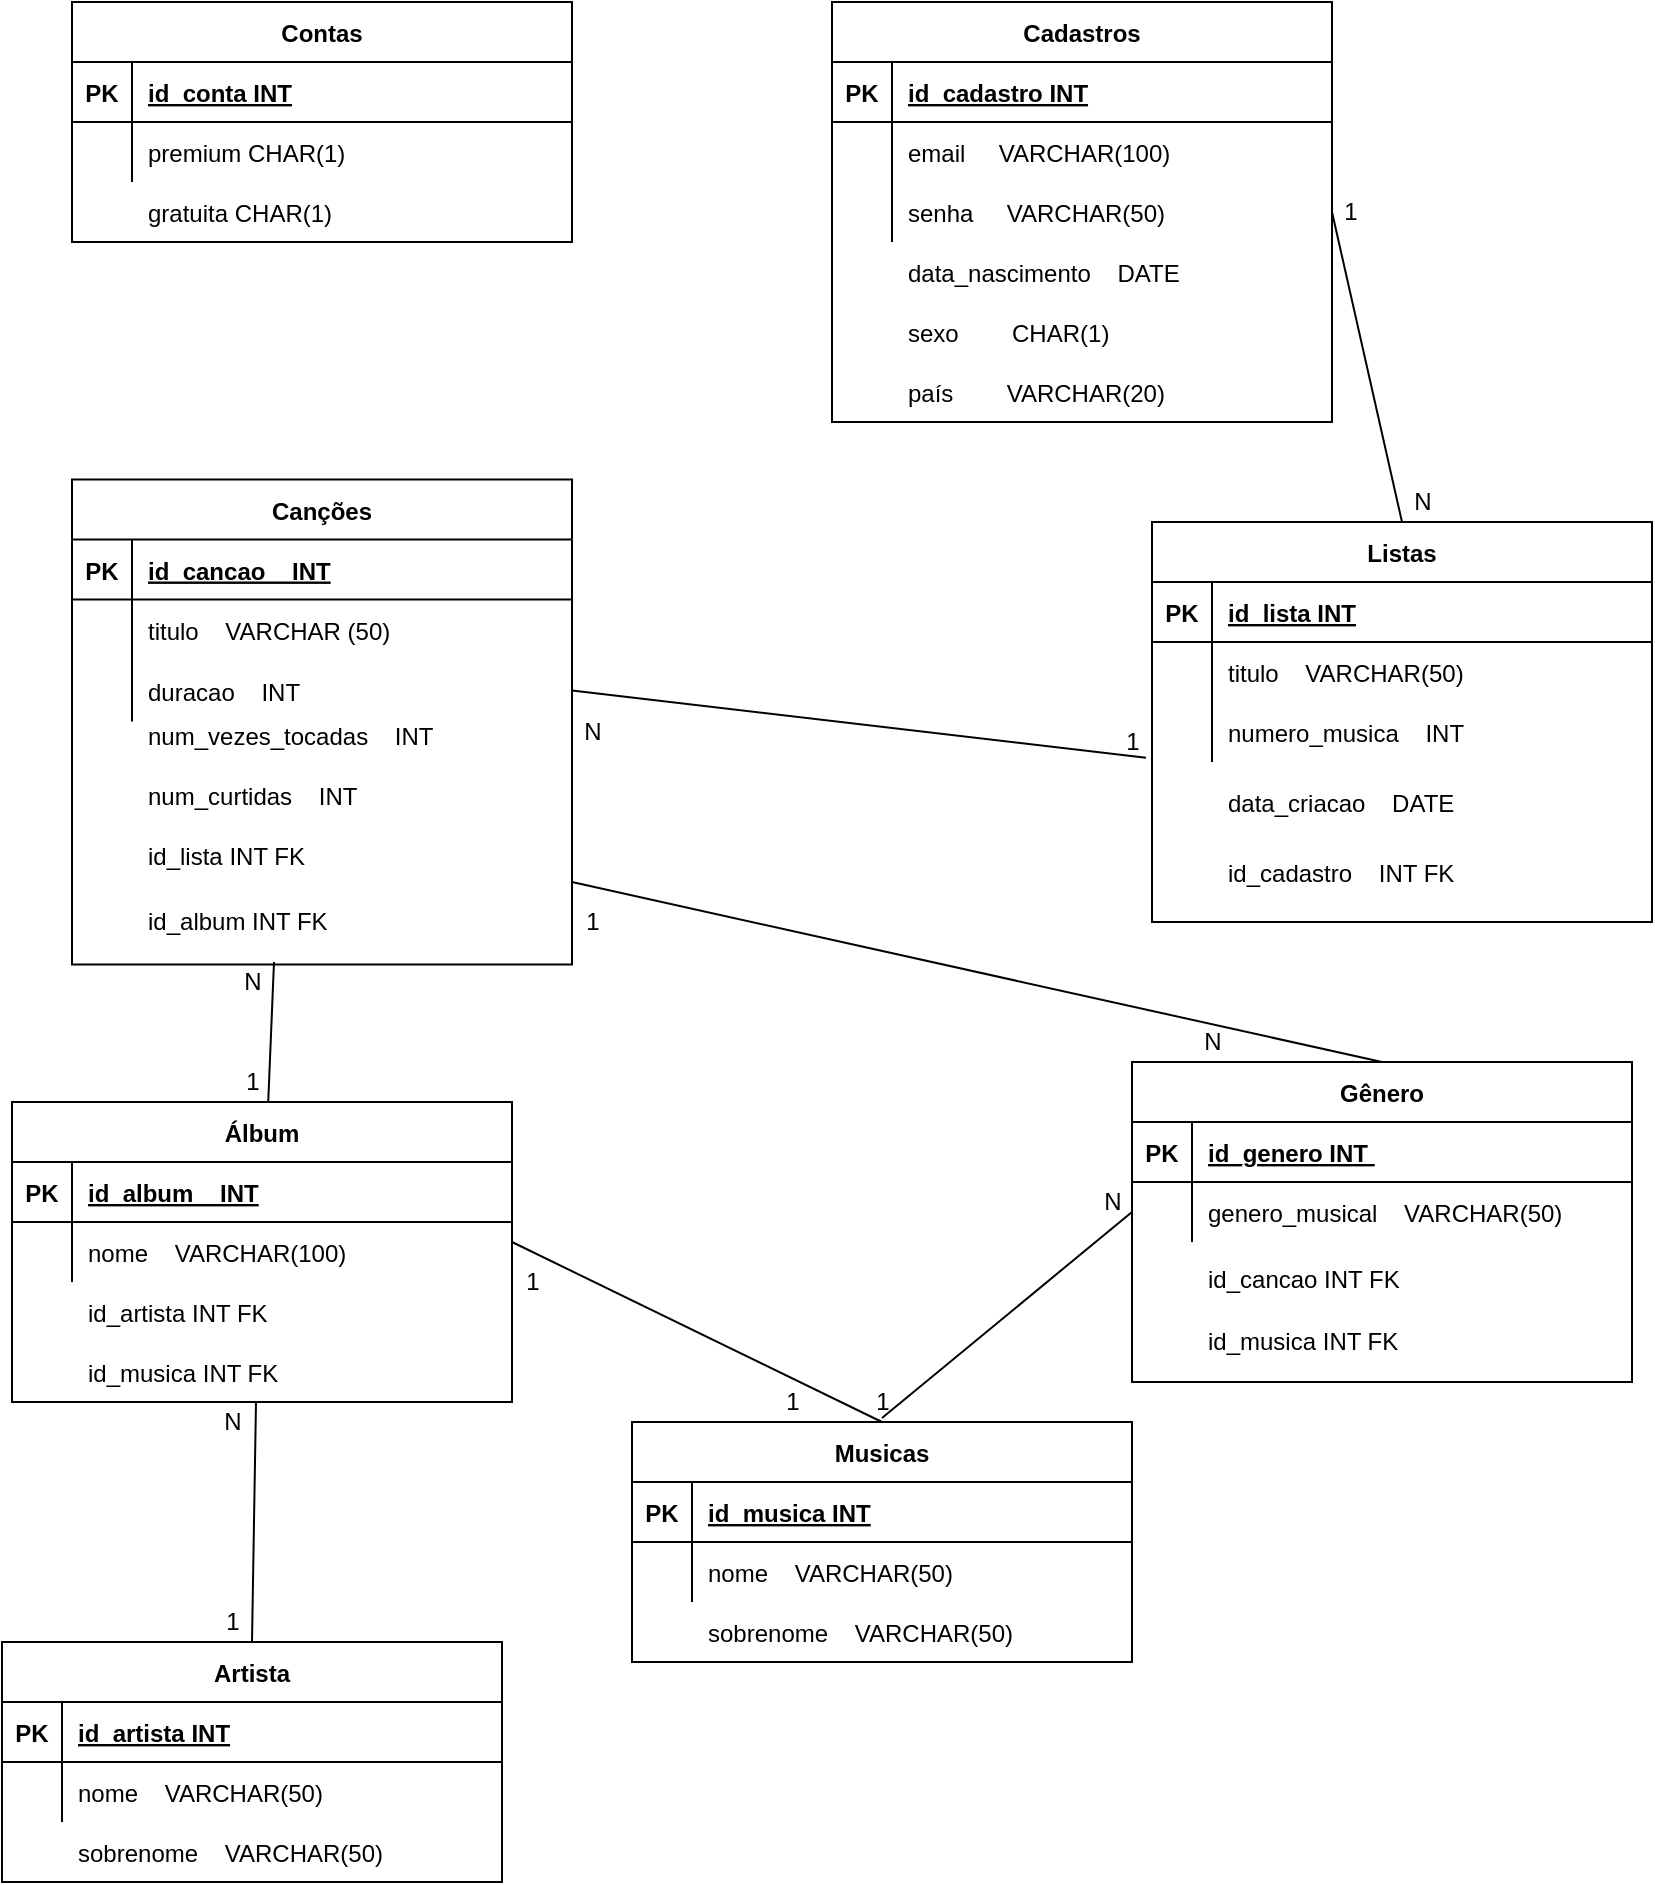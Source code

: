 <mxfile version="14.9.8" type="device"><diagram id="R2lEEEUBdFMjLlhIrx00" name="Page-1"><mxGraphModel dx="2316" dy="1136" grid="1" gridSize="10" guides="1" tooltips="1" connect="1" arrows="1" fold="1" page="1" pageScale="1" pageWidth="850" pageHeight="1100" math="0" shadow="0" extFonts="Permanent Marker^https://fonts.googleapis.com/css?family=Permanent+Marker"><root><mxCell id="0"/><mxCell id="1" parent="0"/><mxCell id="mDQF_8wj0hxo8p2105PT-2" value="" style="group" parent="1" vertex="1" connectable="0"><mxGeometry x="50" y="60" width="250" height="120" as="geometry"/></mxCell><mxCell id="C-vyLk0tnHw3VtMMgP7b-23" value="Contas" style="shape=table;startSize=30;container=1;collapsible=1;childLayout=tableLayout;fixedRows=1;rowLines=0;fontStyle=1;align=center;resizeLast=1;" parent="mDQF_8wj0hxo8p2105PT-2" vertex="1"><mxGeometry width="250" height="120" as="geometry"/></mxCell><mxCell id="C-vyLk0tnHw3VtMMgP7b-24" value="" style="shape=partialRectangle;collapsible=0;dropTarget=0;pointerEvents=0;fillColor=none;points=[[0,0.5],[1,0.5]];portConstraint=eastwest;top=0;left=0;right=0;bottom=1;" parent="C-vyLk0tnHw3VtMMgP7b-23" vertex="1"><mxGeometry y="30" width="250" height="30" as="geometry"/></mxCell><mxCell id="C-vyLk0tnHw3VtMMgP7b-25" value="PK" style="shape=partialRectangle;overflow=hidden;connectable=0;fillColor=none;top=0;left=0;bottom=0;right=0;fontStyle=1;" parent="C-vyLk0tnHw3VtMMgP7b-24" vertex="1"><mxGeometry width="30" height="30" as="geometry"/></mxCell><mxCell id="C-vyLk0tnHw3VtMMgP7b-26" value="id_conta INT" style="shape=partialRectangle;overflow=hidden;connectable=0;fillColor=none;top=0;left=0;bottom=0;right=0;align=left;spacingLeft=6;fontStyle=5;" parent="C-vyLk0tnHw3VtMMgP7b-24" vertex="1"><mxGeometry x="30" width="220" height="30" as="geometry"/></mxCell><mxCell id="C-vyLk0tnHw3VtMMgP7b-27" value="" style="shape=partialRectangle;collapsible=0;dropTarget=0;pointerEvents=0;fillColor=none;points=[[0,0.5],[1,0.5]];portConstraint=eastwest;top=0;left=0;right=0;bottom=0;" parent="C-vyLk0tnHw3VtMMgP7b-23" vertex="1"><mxGeometry y="60" width="250" height="30" as="geometry"/></mxCell><mxCell id="C-vyLk0tnHw3VtMMgP7b-28" value="" style="shape=partialRectangle;overflow=hidden;connectable=0;fillColor=none;top=0;left=0;bottom=0;right=0;" parent="C-vyLk0tnHw3VtMMgP7b-27" vertex="1"><mxGeometry width="30" height="30" as="geometry"/></mxCell><mxCell id="C-vyLk0tnHw3VtMMgP7b-29" value="premium CHAR(1)" style="shape=partialRectangle;overflow=hidden;connectable=0;fillColor=none;top=0;left=0;bottom=0;right=0;align=left;spacingLeft=6;" parent="C-vyLk0tnHw3VtMMgP7b-27" vertex="1"><mxGeometry x="30" width="220" height="30" as="geometry"/></mxCell><mxCell id="mDQF_8wj0hxo8p2105PT-1" value="gratuita CHAR(1)" style="shape=partialRectangle;overflow=hidden;connectable=0;fillColor=none;top=0;left=0;bottom=0;right=0;align=left;spacingLeft=6;" parent="mDQF_8wj0hxo8p2105PT-2" vertex="1"><mxGeometry x="30" y="90" width="220" height="30" as="geometry"/></mxCell><mxCell id="mDQF_8wj0hxo8p2105PT-6" value="" style="group" parent="1" vertex="1" connectable="0"><mxGeometry x="430" y="60" width="250" height="210" as="geometry"/></mxCell><mxCell id="C-vyLk0tnHw3VtMMgP7b-2" value="Cadastros" style="shape=table;startSize=30;container=1;collapsible=1;childLayout=tableLayout;fixedRows=1;rowLines=0;fontStyle=1;align=center;resizeLast=1;" parent="mDQF_8wj0hxo8p2105PT-6" vertex="1"><mxGeometry width="250" height="210" as="geometry"/></mxCell><mxCell id="C-vyLk0tnHw3VtMMgP7b-3" value="" style="shape=partialRectangle;collapsible=0;dropTarget=0;pointerEvents=0;fillColor=none;points=[[0,0.5],[1,0.5]];portConstraint=eastwest;top=0;left=0;right=0;bottom=1;" parent="C-vyLk0tnHw3VtMMgP7b-2" vertex="1"><mxGeometry y="30" width="250" height="30" as="geometry"/></mxCell><mxCell id="C-vyLk0tnHw3VtMMgP7b-4" value="PK" style="shape=partialRectangle;overflow=hidden;connectable=0;fillColor=none;top=0;left=0;bottom=0;right=0;fontStyle=1;" parent="C-vyLk0tnHw3VtMMgP7b-3" vertex="1"><mxGeometry width="30" height="30" as="geometry"/></mxCell><mxCell id="C-vyLk0tnHw3VtMMgP7b-5" value="id_cadastro INT" style="shape=partialRectangle;overflow=hidden;connectable=0;fillColor=none;top=0;left=0;bottom=0;right=0;align=left;spacingLeft=6;fontStyle=5;" parent="C-vyLk0tnHw3VtMMgP7b-3" vertex="1"><mxGeometry x="30" width="220" height="30" as="geometry"/></mxCell><mxCell id="C-vyLk0tnHw3VtMMgP7b-6" value="" style="shape=partialRectangle;collapsible=0;dropTarget=0;pointerEvents=0;fillColor=none;points=[[0,0.5],[1,0.5]];portConstraint=eastwest;top=0;left=0;right=0;bottom=0;" parent="C-vyLk0tnHw3VtMMgP7b-2" vertex="1"><mxGeometry y="60" width="250" height="30" as="geometry"/></mxCell><mxCell id="C-vyLk0tnHw3VtMMgP7b-7" value="" style="shape=partialRectangle;overflow=hidden;connectable=0;fillColor=none;top=0;left=0;bottom=0;right=0;" parent="C-vyLk0tnHw3VtMMgP7b-6" vertex="1"><mxGeometry width="30" height="30" as="geometry"/></mxCell><mxCell id="C-vyLk0tnHw3VtMMgP7b-8" value="email     VARCHAR(100)" style="shape=partialRectangle;overflow=hidden;connectable=0;fillColor=none;top=0;left=0;bottom=0;right=0;align=left;spacingLeft=6;" parent="C-vyLk0tnHw3VtMMgP7b-6" vertex="1"><mxGeometry x="30" width="220" height="30" as="geometry"/></mxCell><mxCell id="C-vyLk0tnHw3VtMMgP7b-9" value="" style="shape=partialRectangle;collapsible=0;dropTarget=0;pointerEvents=0;fillColor=none;points=[[0,0.5],[1,0.5]];portConstraint=eastwest;top=0;left=0;right=0;bottom=0;" parent="C-vyLk0tnHw3VtMMgP7b-2" vertex="1"><mxGeometry y="90" width="250" height="30" as="geometry"/></mxCell><mxCell id="C-vyLk0tnHw3VtMMgP7b-10" value="" style="shape=partialRectangle;overflow=hidden;connectable=0;fillColor=none;top=0;left=0;bottom=0;right=0;" parent="C-vyLk0tnHw3VtMMgP7b-9" vertex="1"><mxGeometry width="30" height="30" as="geometry"/></mxCell><mxCell id="C-vyLk0tnHw3VtMMgP7b-11" value="senha     VARCHAR(50)" style="shape=partialRectangle;overflow=hidden;connectable=0;fillColor=none;top=0;left=0;bottom=0;right=0;align=left;spacingLeft=6;" parent="C-vyLk0tnHw3VtMMgP7b-9" vertex="1"><mxGeometry x="30" width="220" height="30" as="geometry"/></mxCell><mxCell id="mDQF_8wj0hxo8p2105PT-3" value="data_nascimento    DATE" style="shape=partialRectangle;overflow=hidden;connectable=0;fillColor=none;top=0;left=0;bottom=0;right=0;align=left;spacingLeft=6;" parent="mDQF_8wj0hxo8p2105PT-6" vertex="1"><mxGeometry x="30" y="120" width="220" height="30" as="geometry"/></mxCell><mxCell id="mDQF_8wj0hxo8p2105PT-4" value="sexo        CHAR(1)" style="shape=partialRectangle;overflow=hidden;connectable=0;fillColor=none;top=0;left=0;bottom=0;right=0;align=left;spacingLeft=6;" parent="mDQF_8wj0hxo8p2105PT-6" vertex="1"><mxGeometry x="30" y="150" width="220" height="30" as="geometry"/></mxCell><mxCell id="mDQF_8wj0hxo8p2105PT-5" value="país        VARCHAR(20)" style="shape=partialRectangle;overflow=hidden;connectable=0;fillColor=none;top=0;left=0;bottom=0;right=0;align=left;spacingLeft=6;" parent="mDQF_8wj0hxo8p2105PT-6" vertex="1"><mxGeometry x="30" y="180" width="220" height="30" as="geometry"/></mxCell><mxCell id="mDQF_8wj0hxo8p2105PT-29" value="" style="group" parent="1" vertex="1" connectable="0"><mxGeometry x="590" y="320" width="250" height="260" as="geometry"/></mxCell><mxCell id="C-vyLk0tnHw3VtMMgP7b-13" value="Listas" style="shape=table;startSize=30;container=1;collapsible=1;childLayout=tableLayout;fixedRows=1;rowLines=0;fontStyle=1;align=center;resizeLast=1;" parent="mDQF_8wj0hxo8p2105PT-29" vertex="1"><mxGeometry width="250" height="200" as="geometry"/></mxCell><mxCell id="C-vyLk0tnHw3VtMMgP7b-14" value="" style="shape=partialRectangle;collapsible=0;dropTarget=0;pointerEvents=0;fillColor=none;points=[[0,0.5],[1,0.5]];portConstraint=eastwest;top=0;left=0;right=0;bottom=1;" parent="C-vyLk0tnHw3VtMMgP7b-13" vertex="1"><mxGeometry y="30" width="250" height="30" as="geometry"/></mxCell><mxCell id="C-vyLk0tnHw3VtMMgP7b-15" value="PK" style="shape=partialRectangle;overflow=hidden;connectable=0;fillColor=none;top=0;left=0;bottom=0;right=0;fontStyle=1;" parent="C-vyLk0tnHw3VtMMgP7b-14" vertex="1"><mxGeometry width="30" height="30" as="geometry"/></mxCell><mxCell id="C-vyLk0tnHw3VtMMgP7b-16" value="id_lista INT" style="shape=partialRectangle;overflow=hidden;connectable=0;fillColor=none;top=0;left=0;bottom=0;right=0;align=left;spacingLeft=6;fontStyle=5;" parent="C-vyLk0tnHw3VtMMgP7b-14" vertex="1"><mxGeometry x="30" width="220" height="30" as="geometry"/></mxCell><mxCell id="C-vyLk0tnHw3VtMMgP7b-17" value="" style="shape=partialRectangle;collapsible=0;dropTarget=0;pointerEvents=0;fillColor=none;points=[[0,0.5],[1,0.5]];portConstraint=eastwest;top=0;left=0;right=0;bottom=0;" parent="C-vyLk0tnHw3VtMMgP7b-13" vertex="1"><mxGeometry y="60" width="250" height="30" as="geometry"/></mxCell><mxCell id="C-vyLk0tnHw3VtMMgP7b-18" value="" style="shape=partialRectangle;overflow=hidden;connectable=0;fillColor=none;top=0;left=0;bottom=0;right=0;" parent="C-vyLk0tnHw3VtMMgP7b-17" vertex="1"><mxGeometry width="30" height="30" as="geometry"/></mxCell><mxCell id="C-vyLk0tnHw3VtMMgP7b-19" value="titulo    VARCHAR(50)" style="shape=partialRectangle;overflow=hidden;connectable=0;fillColor=none;top=0;left=0;bottom=0;right=0;align=left;spacingLeft=6;" parent="C-vyLk0tnHw3VtMMgP7b-17" vertex="1"><mxGeometry x="30" width="220" height="30" as="geometry"/></mxCell><mxCell id="C-vyLk0tnHw3VtMMgP7b-20" value="" style="shape=partialRectangle;collapsible=0;dropTarget=0;pointerEvents=0;fillColor=none;points=[[0,0.5],[1,0.5]];portConstraint=eastwest;top=0;left=0;right=0;bottom=0;" parent="C-vyLk0tnHw3VtMMgP7b-13" vertex="1"><mxGeometry y="90" width="250" height="30" as="geometry"/></mxCell><mxCell id="C-vyLk0tnHw3VtMMgP7b-21" value="" style="shape=partialRectangle;overflow=hidden;connectable=0;fillColor=none;top=0;left=0;bottom=0;right=0;" parent="C-vyLk0tnHw3VtMMgP7b-20" vertex="1"><mxGeometry width="30" height="30" as="geometry"/></mxCell><mxCell id="C-vyLk0tnHw3VtMMgP7b-22" value="numero_musica    INT" style="shape=partialRectangle;overflow=hidden;connectable=0;fillColor=none;top=0;left=0;bottom=0;right=0;align=left;spacingLeft=6;" parent="C-vyLk0tnHw3VtMMgP7b-20" vertex="1"><mxGeometry x="30" width="220" height="30" as="geometry"/></mxCell><mxCell id="mDQF_8wj0hxo8p2105PT-18" value="data_criacao    DATE" style="shape=partialRectangle;overflow=hidden;connectable=0;fillColor=none;top=0;left=0;bottom=0;right=0;align=left;spacingLeft=6;" parent="mDQF_8wj0hxo8p2105PT-29" vertex="1"><mxGeometry x="30" y="114" width="220" height="52" as="geometry"/></mxCell><mxCell id="mDQF_8wj0hxo8p2105PT-44" value="id_cadastro    INT FK" style="shape=partialRectangle;overflow=hidden;connectable=0;fillColor=none;top=0;left=0;bottom=0;right=0;align=left;spacingLeft=6;" parent="mDQF_8wj0hxo8p2105PT-29" vertex="1"><mxGeometry x="30" y="160" width="220" height="30" as="geometry"/></mxCell><mxCell id="mDQF_8wj0hxo8p2105PT-30" value="" style="group" parent="1" vertex="1" connectable="0"><mxGeometry x="50" y="330" width="260" height="260" as="geometry"/></mxCell><mxCell id="mDQF_8wj0hxo8p2105PT-41" value="num_vezes_tocadas    INT" style="shape=partialRectangle;overflow=hidden;connectable=0;fillColor=none;top=0;left=0;bottom=0;right=0;align=left;spacingLeft=6;" parent="mDQF_8wj0hxo8p2105PT-30" vertex="1"><mxGeometry x="30" y="80" width="220" height="32.5" as="geometry"/></mxCell><mxCell id="mDQF_8wj0hxo8p2105PT-42" value="num_curtidas    INT" style="shape=partialRectangle;overflow=hidden;connectable=0;fillColor=none;top=0;left=0;bottom=0;right=0;align=left;spacingLeft=6;" parent="mDQF_8wj0hxo8p2105PT-30" vertex="1"><mxGeometry x="30" y="110" width="220" height="32.5" as="geometry"/></mxCell><mxCell id="mDQF_8wj0hxo8p2105PT-82" value="N" style="text;html=1;align=center;verticalAlign=middle;resizable=0;points=[];autosize=1;strokeColor=none;" parent="mDQF_8wj0hxo8p2105PT-30" vertex="1"><mxGeometry x="80" y="210" width="20" height="20" as="geometry"/></mxCell><mxCell id="6eqDsD3IH-lhrWneh3cP-16" value="id_lista INT FK" style="shape=partialRectangle;overflow=hidden;connectable=0;fillColor=none;top=0;left=0;bottom=0;right=0;align=left;spacingLeft=6;" parent="mDQF_8wj0hxo8p2105PT-30" vertex="1"><mxGeometry x="30" y="140" width="220" height="32.5" as="geometry"/></mxCell><mxCell id="j4lfB4CwjrXJzypEkQ9d-18" value="id_album INT FK" style="shape=partialRectangle;overflow=hidden;connectable=0;fillColor=none;top=0;left=0;bottom=0;right=0;align=left;spacingLeft=6;" vertex="1" parent="mDQF_8wj0hxo8p2105PT-30"><mxGeometry x="30" y="172.5" width="220" height="32.5" as="geometry"/></mxCell><mxCell id="mDQF_8wj0hxo8p2105PT-60" value="" style="group" parent="1" vertex="1" connectable="0"><mxGeometry x="20" y="640" width="250" height="120" as="geometry"/></mxCell><mxCell id="mDQF_8wj0hxo8p2105PT-61" value="Álbum" style="shape=table;startSize=30;container=1;collapsible=1;childLayout=tableLayout;fixedRows=1;rowLines=0;fontStyle=1;align=center;resizeLast=1;" parent="mDQF_8wj0hxo8p2105PT-60" vertex="1"><mxGeometry y="-30" width="250" height="150" as="geometry"/></mxCell><mxCell id="mDQF_8wj0hxo8p2105PT-62" value="" style="shape=partialRectangle;collapsible=0;dropTarget=0;pointerEvents=0;fillColor=none;points=[[0,0.5],[1,0.5]];portConstraint=eastwest;top=0;left=0;right=0;bottom=1;" parent="mDQF_8wj0hxo8p2105PT-61" vertex="1"><mxGeometry y="30" width="250" height="30" as="geometry"/></mxCell><mxCell id="mDQF_8wj0hxo8p2105PT-63" value="PK" style="shape=partialRectangle;overflow=hidden;connectable=0;fillColor=none;top=0;left=0;bottom=0;right=0;fontStyle=1;" parent="mDQF_8wj0hxo8p2105PT-62" vertex="1"><mxGeometry width="30" height="30" as="geometry"/></mxCell><mxCell id="mDQF_8wj0hxo8p2105PT-64" value="id_album    INT" style="shape=partialRectangle;overflow=hidden;connectable=0;fillColor=none;top=0;left=0;bottom=0;right=0;align=left;spacingLeft=6;fontStyle=5;" parent="mDQF_8wj0hxo8p2105PT-62" vertex="1"><mxGeometry x="30" width="220" height="30" as="geometry"/></mxCell><mxCell id="mDQF_8wj0hxo8p2105PT-65" value="" style="shape=partialRectangle;collapsible=0;dropTarget=0;pointerEvents=0;fillColor=none;points=[[0,0.5],[1,0.5]];portConstraint=eastwest;top=0;left=0;right=0;bottom=0;" parent="mDQF_8wj0hxo8p2105PT-61" vertex="1"><mxGeometry y="60" width="250" height="30" as="geometry"/></mxCell><mxCell id="mDQF_8wj0hxo8p2105PT-66" value="" style="shape=partialRectangle;overflow=hidden;connectable=0;fillColor=none;top=0;left=0;bottom=0;right=0;" parent="mDQF_8wj0hxo8p2105PT-65" vertex="1"><mxGeometry width="30" height="30" as="geometry"/></mxCell><mxCell id="mDQF_8wj0hxo8p2105PT-67" value="" style="shape=partialRectangle;overflow=hidden;connectable=0;fillColor=none;top=0;left=0;bottom=0;right=0;align=left;spacingLeft=6;" parent="mDQF_8wj0hxo8p2105PT-65" vertex="1"><mxGeometry x="30" width="220" height="30" as="geometry"/></mxCell><mxCell id="j4lfB4CwjrXJzypEkQ9d-16" value="nome    VARCHAR(100)" style="shape=partialRectangle;overflow=hidden;connectable=0;fillColor=none;top=0;left=0;bottom=0;right=0;align=left;spacingLeft=6;" vertex="1" parent="mDQF_8wj0hxo8p2105PT-60"><mxGeometry x="30" y="30" width="220" height="30" as="geometry"/></mxCell><mxCell id="j4lfB4CwjrXJzypEkQ9d-32" value="id_artista INT FK" style="shape=partialRectangle;overflow=hidden;connectable=0;fillColor=none;top=0;left=0;bottom=0;right=0;align=left;spacingLeft=6;" vertex="1" parent="mDQF_8wj0hxo8p2105PT-60"><mxGeometry x="30" y="60" width="220" height="30" as="geometry"/></mxCell><mxCell id="j4lfB4CwjrXJzypEkQ9d-33" value="id_musica INT FK" style="shape=partialRectangle;overflow=hidden;connectable=0;fillColor=none;top=0;left=0;bottom=0;right=0;align=left;spacingLeft=6;" vertex="1" parent="mDQF_8wj0hxo8p2105PT-60"><mxGeometry x="30" y="90" width="220" height="30" as="geometry"/></mxCell><mxCell id="mDQF_8wj0hxo8p2105PT-70" value="" style="group" parent="1" vertex="1" connectable="0"><mxGeometry x="580" y="590" width="260" height="160" as="geometry"/></mxCell><mxCell id="mDQF_8wj0hxo8p2105PT-71" value="Gênero" style="shape=table;startSize=30;container=1;collapsible=1;childLayout=tableLayout;fixedRows=1;rowLines=0;fontStyle=1;align=center;resizeLast=1;" parent="mDQF_8wj0hxo8p2105PT-70" vertex="1"><mxGeometry width="250" height="160" as="geometry"/></mxCell><mxCell id="mDQF_8wj0hxo8p2105PT-72" value="" style="shape=partialRectangle;collapsible=0;dropTarget=0;pointerEvents=0;fillColor=none;points=[[0,0.5],[1,0.5]];portConstraint=eastwest;top=0;left=0;right=0;bottom=1;" parent="mDQF_8wj0hxo8p2105PT-71" vertex="1"><mxGeometry y="30" width="250" height="30" as="geometry"/></mxCell><mxCell id="mDQF_8wj0hxo8p2105PT-73" value="PK" style="shape=partialRectangle;overflow=hidden;connectable=0;fillColor=none;top=0;left=0;bottom=0;right=0;fontStyle=1;" parent="mDQF_8wj0hxo8p2105PT-72" vertex="1"><mxGeometry width="30" height="30" as="geometry"/></mxCell><mxCell id="mDQF_8wj0hxo8p2105PT-74" value="id_genero INT " style="shape=partialRectangle;overflow=hidden;connectable=0;fillColor=none;top=0;left=0;bottom=0;right=0;align=left;spacingLeft=6;fontStyle=5;" parent="mDQF_8wj0hxo8p2105PT-72" vertex="1"><mxGeometry x="30" width="220" height="30" as="geometry"/></mxCell><mxCell id="mDQF_8wj0hxo8p2105PT-75" value="" style="shape=partialRectangle;collapsible=0;dropTarget=0;pointerEvents=0;fillColor=none;points=[[0,0.5],[1,0.5]];portConstraint=eastwest;top=0;left=0;right=0;bottom=0;" parent="mDQF_8wj0hxo8p2105PT-71" vertex="1"><mxGeometry y="60" width="250" height="30" as="geometry"/></mxCell><mxCell id="mDQF_8wj0hxo8p2105PT-76" value="" style="shape=partialRectangle;overflow=hidden;connectable=0;fillColor=none;top=0;left=0;bottom=0;right=0;" parent="mDQF_8wj0hxo8p2105PT-75" vertex="1"><mxGeometry width="30" height="30" as="geometry"/></mxCell><mxCell id="mDQF_8wj0hxo8p2105PT-77" value="genero_musical    VARCHAR(50)" style="shape=partialRectangle;overflow=hidden;connectable=0;fillColor=none;top=0;left=0;bottom=0;right=0;align=left;spacingLeft=6;" parent="mDQF_8wj0hxo8p2105PT-75" vertex="1"><mxGeometry x="30" width="220" height="30" as="geometry"/></mxCell><mxCell id="mDQF_8wj0hxo8p2105PT-78" value="id_cancao INT FK" style="shape=partialRectangle;overflow=hidden;connectable=0;fillColor=none;top=0;left=0;bottom=0;right=0;align=left;spacingLeft=6;" parent="mDQF_8wj0hxo8p2105PT-70" vertex="1"><mxGeometry x="30" y="88" width="220" height="40" as="geometry"/></mxCell><mxCell id="j4lfB4CwjrXJzypEkQ9d-17" value="id_musica INT FK" style="shape=partialRectangle;overflow=hidden;connectable=0;fillColor=none;top=0;left=0;bottom=0;right=0;align=left;spacingLeft=6;" vertex="1" parent="mDQF_8wj0hxo8p2105PT-70"><mxGeometry x="30" y="120" width="220" height="37.5" as="geometry"/></mxCell><mxCell id="mDQF_8wj0hxo8p2105PT-84" value="" style="endArrow=none;html=1;exitX=0.5;exitY=0;exitDx=0;exitDy=0;" parent="1" source="mDQF_8wj0hxo8p2105PT-71" edge="1"><mxGeometry width="50" height="50" relative="1" as="geometry"><mxPoint x="359.997" y="650" as="sourcePoint"/><mxPoint x="300" y="500" as="targetPoint"/></mxGeometry></mxCell><mxCell id="mDQF_8wj0hxo8p2105PT-86" value="1" style="text;html=1;align=center;verticalAlign=middle;resizable=0;points=[];autosize=1;strokeColor=none;" parent="1" vertex="1"><mxGeometry x="300" y="510" width="20" height="20" as="geometry"/></mxCell><mxCell id="mDQF_8wj0hxo8p2105PT-87" value="N" style="text;html=1;align=center;verticalAlign=middle;resizable=0;points=[];autosize=1;strokeColor=none;" parent="1" vertex="1"><mxGeometry x="610" y="570" width="20" height="20" as="geometry"/></mxCell><mxCell id="mDQF_8wj0hxo8p2105PT-90" value="" style="group" parent="1" vertex="1" connectable="0"><mxGeometry x="15" y="880" width="250" height="120" as="geometry"/></mxCell><mxCell id="mDQF_8wj0hxo8p2105PT-91" value="Artista" style="shape=table;startSize=30;container=1;collapsible=1;childLayout=tableLayout;fixedRows=1;rowLines=0;fontStyle=1;align=center;resizeLast=1;" parent="mDQF_8wj0hxo8p2105PT-90" vertex="1"><mxGeometry width="250" height="120" as="geometry"/></mxCell><mxCell id="mDQF_8wj0hxo8p2105PT-92" value="" style="shape=partialRectangle;collapsible=0;dropTarget=0;pointerEvents=0;fillColor=none;points=[[0,0.5],[1,0.5]];portConstraint=eastwest;top=0;left=0;right=0;bottom=1;" parent="mDQF_8wj0hxo8p2105PT-91" vertex="1"><mxGeometry y="30" width="250" height="30" as="geometry"/></mxCell><mxCell id="mDQF_8wj0hxo8p2105PT-93" value="PK" style="shape=partialRectangle;overflow=hidden;connectable=0;fillColor=none;top=0;left=0;bottom=0;right=0;fontStyle=1;" parent="mDQF_8wj0hxo8p2105PT-92" vertex="1"><mxGeometry width="30" height="30" as="geometry"/></mxCell><mxCell id="mDQF_8wj0hxo8p2105PT-94" value="id_artista INT" style="shape=partialRectangle;overflow=hidden;connectable=0;fillColor=none;top=0;left=0;bottom=0;right=0;align=left;spacingLeft=6;fontStyle=5;" parent="mDQF_8wj0hxo8p2105PT-92" vertex="1"><mxGeometry x="30" width="220" height="30" as="geometry"/></mxCell><mxCell id="mDQF_8wj0hxo8p2105PT-95" value="" style="shape=partialRectangle;collapsible=0;dropTarget=0;pointerEvents=0;fillColor=none;points=[[0,0.5],[1,0.5]];portConstraint=eastwest;top=0;left=0;right=0;bottom=0;" parent="mDQF_8wj0hxo8p2105PT-91" vertex="1"><mxGeometry y="60" width="250" height="30" as="geometry"/></mxCell><mxCell id="mDQF_8wj0hxo8p2105PT-96" value="" style="shape=partialRectangle;overflow=hidden;connectable=0;fillColor=none;top=0;left=0;bottom=0;right=0;" parent="mDQF_8wj0hxo8p2105PT-95" vertex="1"><mxGeometry width="30" height="30" as="geometry"/></mxCell><mxCell id="mDQF_8wj0hxo8p2105PT-97" value="nome    VARCHAR(50)" style="shape=partialRectangle;overflow=hidden;connectable=0;fillColor=none;top=0;left=0;bottom=0;right=0;align=left;spacingLeft=6;" parent="mDQF_8wj0hxo8p2105PT-95" vertex="1"><mxGeometry x="30" width="220" height="30" as="geometry"/></mxCell><mxCell id="mDQF_8wj0hxo8p2105PT-98" value="sobrenome    VARCHAR(50)" style="shape=partialRectangle;overflow=hidden;connectable=0;fillColor=none;top=0;left=0;bottom=0;right=0;align=left;spacingLeft=6;" parent="mDQF_8wj0hxo8p2105PT-90" vertex="1"><mxGeometry x="30" y="90" width="220" height="30" as="geometry"/></mxCell><mxCell id="mDQF_8wj0hxo8p2105PT-104" value="" style="endArrow=none;html=1;exitX=0.5;exitY=0;exitDx=0;exitDy=0;" parent="1" source="mDQF_8wj0hxo8p2105PT-91" edge="1"><mxGeometry width="50" height="50" relative="1" as="geometry"><mxPoint x="400" y="830" as="sourcePoint"/><mxPoint x="142" y="760" as="targetPoint"/></mxGeometry></mxCell><mxCell id="mDQF_8wj0hxo8p2105PT-105" value="1" style="text;html=1;align=center;verticalAlign=middle;resizable=0;points=[];autosize=1;strokeColor=none;" parent="1" vertex="1"><mxGeometry x="120" y="860" width="20" height="20" as="geometry"/></mxCell><mxCell id="mDQF_8wj0hxo8p2105PT-107" value="" style="endArrow=none;html=1;exitX=1;exitY=0.5;exitDx=0;exitDy=0;entryX=-0.012;entryY=0.931;entryDx=0;entryDy=0;entryPerimeter=0;" parent="1" source="mDQF_8wj0hxo8p2105PT-38" target="C-vyLk0tnHw3VtMMgP7b-20" edge="1"><mxGeometry width="50" height="50" relative="1" as="geometry"><mxPoint x="400" y="510" as="sourcePoint"/><mxPoint x="450" y="460" as="targetPoint"/></mxGeometry></mxCell><mxCell id="mDQF_8wj0hxo8p2105PT-108" value="1" style="text;html=1;align=center;verticalAlign=middle;resizable=0;points=[];autosize=1;strokeColor=none;" parent="1" vertex="1"><mxGeometry x="570" y="420" width="20" height="20" as="geometry"/></mxCell><mxCell id="mDQF_8wj0hxo8p2105PT-109" value="N" style="text;html=1;align=center;verticalAlign=middle;resizable=0;points=[];autosize=1;strokeColor=none;" parent="1" vertex="1"><mxGeometry x="300" y="415" width="20" height="20" as="geometry"/></mxCell><mxCell id="6eqDsD3IH-lhrWneh3cP-1" value="" style="endArrow=none;html=1;entryX=0.5;entryY=0;entryDx=0;entryDy=0;exitX=1;exitY=0.5;exitDx=0;exitDy=0;" parent="1" source="C-vyLk0tnHw3VtMMgP7b-9" target="C-vyLk0tnHw3VtMMgP7b-13" edge="1"><mxGeometry width="50" height="50" relative="1" as="geometry"><mxPoint x="400" y="430" as="sourcePoint"/><mxPoint x="450" y="380" as="targetPoint"/></mxGeometry></mxCell><mxCell id="6eqDsD3IH-lhrWneh3cP-2" value="1" style="text;html=1;align=center;verticalAlign=middle;resizable=0;points=[];autosize=1;strokeColor=none;" parent="1" vertex="1"><mxGeometry x="679" y="155" width="20" height="20" as="geometry"/></mxCell><mxCell id="6eqDsD3IH-lhrWneh3cP-3" value="N" style="text;html=1;align=center;verticalAlign=middle;resizable=0;points=[];autosize=1;strokeColor=none;" parent="1" vertex="1"><mxGeometry x="715" y="300" width="20" height="20" as="geometry"/></mxCell><mxCell id="mDQF_8wj0hxo8p2105PT-81" value="" style="endArrow=none;html=1;" parent="1" source="mDQF_8wj0hxo8p2105PT-61" edge="1"><mxGeometry x="135" y="510" width="50" height="50" as="geometry"><mxPoint x="130" y="640" as="sourcePoint"/><mxPoint x="151" y="540" as="targetPoint"/></mxGeometry></mxCell><mxCell id="j4lfB4CwjrXJzypEkQ9d-1" value="" style="group" vertex="1" connectable="0" parent="1"><mxGeometry x="330" y="770" width="250" height="120" as="geometry"/></mxCell><mxCell id="j4lfB4CwjrXJzypEkQ9d-2" value="Musicas" style="shape=table;startSize=30;container=1;collapsible=1;childLayout=tableLayout;fixedRows=1;rowLines=0;fontStyle=1;align=center;resizeLast=1;" vertex="1" parent="j4lfB4CwjrXJzypEkQ9d-1"><mxGeometry width="250" height="120" as="geometry"/></mxCell><mxCell id="j4lfB4CwjrXJzypEkQ9d-3" value="" style="shape=partialRectangle;collapsible=0;dropTarget=0;pointerEvents=0;fillColor=none;points=[[0,0.5],[1,0.5]];portConstraint=eastwest;top=0;left=0;right=0;bottom=1;" vertex="1" parent="j4lfB4CwjrXJzypEkQ9d-2"><mxGeometry y="30" width="250" height="30" as="geometry"/></mxCell><mxCell id="j4lfB4CwjrXJzypEkQ9d-4" value="PK" style="shape=partialRectangle;overflow=hidden;connectable=0;fillColor=none;top=0;left=0;bottom=0;right=0;fontStyle=1;" vertex="1" parent="j4lfB4CwjrXJzypEkQ9d-3"><mxGeometry width="30" height="30" as="geometry"/></mxCell><mxCell id="j4lfB4CwjrXJzypEkQ9d-5" value="id_musica INT" style="shape=partialRectangle;overflow=hidden;connectable=0;fillColor=none;top=0;left=0;bottom=0;right=0;align=left;spacingLeft=6;fontStyle=5;" vertex="1" parent="j4lfB4CwjrXJzypEkQ9d-3"><mxGeometry x="30" width="220" height="30" as="geometry"/></mxCell><mxCell id="j4lfB4CwjrXJzypEkQ9d-6" value="" style="shape=partialRectangle;collapsible=0;dropTarget=0;pointerEvents=0;fillColor=none;points=[[0,0.5],[1,0.5]];portConstraint=eastwest;top=0;left=0;right=0;bottom=0;" vertex="1" parent="j4lfB4CwjrXJzypEkQ9d-2"><mxGeometry y="60" width="250" height="30" as="geometry"/></mxCell><mxCell id="j4lfB4CwjrXJzypEkQ9d-7" value="" style="shape=partialRectangle;overflow=hidden;connectable=0;fillColor=none;top=0;left=0;bottom=0;right=0;" vertex="1" parent="j4lfB4CwjrXJzypEkQ9d-6"><mxGeometry width="30" height="30" as="geometry"/></mxCell><mxCell id="j4lfB4CwjrXJzypEkQ9d-8" value="nome    VARCHAR(50)" style="shape=partialRectangle;overflow=hidden;connectable=0;fillColor=none;top=0;left=0;bottom=0;right=0;align=left;spacingLeft=6;" vertex="1" parent="j4lfB4CwjrXJzypEkQ9d-6"><mxGeometry x="30" width="220" height="30" as="geometry"/></mxCell><mxCell id="j4lfB4CwjrXJzypEkQ9d-9" value="sobrenome    VARCHAR(50)" style="shape=partialRectangle;overflow=hidden;connectable=0;fillColor=none;top=0;left=0;bottom=0;right=0;align=left;spacingLeft=6;" vertex="1" parent="j4lfB4CwjrXJzypEkQ9d-1"><mxGeometry x="30" y="90" width="220" height="30" as="geometry"/></mxCell><mxCell id="j4lfB4CwjrXJzypEkQ9d-10" value="" style="endArrow=none;html=1;exitX=0.5;exitY=0;exitDx=0;exitDy=0;" edge="1" parent="1" source="j4lfB4CwjrXJzypEkQ9d-2"><mxGeometry width="50" height="50" relative="1" as="geometry"><mxPoint x="400" y="630" as="sourcePoint"/><mxPoint x="270" y="680" as="targetPoint"/></mxGeometry></mxCell><mxCell id="j4lfB4CwjrXJzypEkQ9d-11" value="1" style="text;html=1;align=center;verticalAlign=middle;resizable=0;points=[];autosize=1;strokeColor=none;" vertex="1" parent="1"><mxGeometry x="270" y="690" width="20" height="20" as="geometry"/></mxCell><mxCell id="j4lfB4CwjrXJzypEkQ9d-12" value="1" style="text;html=1;align=center;verticalAlign=middle;resizable=0;points=[];autosize=1;strokeColor=none;" vertex="1" parent="1"><mxGeometry x="400" y="750" width="20" height="20" as="geometry"/></mxCell><mxCell id="j4lfB4CwjrXJzypEkQ9d-13" value="" style="endArrow=none;html=1;entryX=0;entryY=0.5;entryDx=0;entryDy=0;" edge="1" parent="1" target="mDQF_8wj0hxo8p2105PT-75"><mxGeometry width="50" height="50" relative="1" as="geometry"><mxPoint x="455" y="768" as="sourcePoint"/><mxPoint x="450" y="580" as="targetPoint"/></mxGeometry></mxCell><mxCell id="j4lfB4CwjrXJzypEkQ9d-14" value="1" style="text;html=1;align=center;verticalAlign=middle;resizable=0;points=[];autosize=1;strokeColor=none;" vertex="1" parent="1"><mxGeometry x="445" y="750" width="20" height="20" as="geometry"/></mxCell><mxCell id="j4lfB4CwjrXJzypEkQ9d-15" value="N" style="text;html=1;align=center;verticalAlign=middle;resizable=0;points=[];autosize=1;strokeColor=none;" vertex="1" parent="1"><mxGeometry x="560" y="650" width="20" height="20" as="geometry"/></mxCell><mxCell id="mDQF_8wj0hxo8p2105PT-83" value="1" style="text;html=1;align=center;verticalAlign=middle;resizable=0;points=[];autosize=1;strokeColor=none;" parent="1" vertex="1"><mxGeometry x="130" y="590" width="20" height="20" as="geometry"/></mxCell><mxCell id="mDQF_8wj0hxo8p2105PT-31" value="Canções" style="shape=table;startSize=30;container=1;collapsible=1;childLayout=tableLayout;fixedRows=1;rowLines=0;fontStyle=1;align=center;resizeLast=1;" parent="1" vertex="1"><mxGeometry x="50" y="298.75" width="250" height="242.5" as="geometry"/></mxCell><mxCell id="mDQF_8wj0hxo8p2105PT-32" value="" style="shape=partialRectangle;collapsible=0;dropTarget=0;pointerEvents=0;fillColor=none;points=[[0,0.5],[1,0.5]];portConstraint=eastwest;top=0;left=0;right=0;bottom=1;" parent="mDQF_8wj0hxo8p2105PT-31" vertex="1"><mxGeometry y="30" width="250" height="30" as="geometry"/></mxCell><mxCell id="mDQF_8wj0hxo8p2105PT-33" value="PK" style="shape=partialRectangle;overflow=hidden;connectable=0;fillColor=none;top=0;left=0;bottom=0;right=0;fontStyle=1;" parent="mDQF_8wj0hxo8p2105PT-32" vertex="1"><mxGeometry width="30" height="30" as="geometry"/></mxCell><mxCell id="mDQF_8wj0hxo8p2105PT-34" value="id_cancao    INT" style="shape=partialRectangle;overflow=hidden;connectable=0;fillColor=none;top=0;left=0;bottom=0;right=0;align=left;spacingLeft=6;fontStyle=5;" parent="mDQF_8wj0hxo8p2105PT-32" vertex="1"><mxGeometry x="30" width="220" height="30" as="geometry"/></mxCell><mxCell id="mDQF_8wj0hxo8p2105PT-35" value="" style="shape=partialRectangle;collapsible=0;dropTarget=0;pointerEvents=0;fillColor=none;points=[[0,0.5],[1,0.5]];portConstraint=eastwest;top=0;left=0;right=0;bottom=0;" parent="mDQF_8wj0hxo8p2105PT-31" vertex="1"><mxGeometry y="60" width="250" height="30" as="geometry"/></mxCell><mxCell id="mDQF_8wj0hxo8p2105PT-36" value="" style="shape=partialRectangle;overflow=hidden;connectable=0;fillColor=none;top=0;left=0;bottom=0;right=0;" parent="mDQF_8wj0hxo8p2105PT-35" vertex="1"><mxGeometry width="30" height="30" as="geometry"/></mxCell><mxCell id="mDQF_8wj0hxo8p2105PT-37" value="titulo    VARCHAR (50)" style="shape=partialRectangle;overflow=hidden;connectable=0;fillColor=none;top=0;left=0;bottom=0;right=0;align=left;spacingLeft=6;" parent="mDQF_8wj0hxo8p2105PT-35" vertex="1"><mxGeometry x="30" width="220" height="30" as="geometry"/></mxCell><mxCell id="mDQF_8wj0hxo8p2105PT-38" value="" style="shape=partialRectangle;collapsible=0;dropTarget=0;pointerEvents=0;fillColor=none;points=[[0,0.5],[1,0.5]];portConstraint=eastwest;top=0;left=0;right=0;bottom=0;" parent="mDQF_8wj0hxo8p2105PT-31" vertex="1"><mxGeometry y="90" width="250" height="31" as="geometry"/></mxCell><mxCell id="mDQF_8wj0hxo8p2105PT-39" value="" style="shape=partialRectangle;overflow=hidden;connectable=0;fillColor=none;top=0;left=0;bottom=0;right=0;" parent="mDQF_8wj0hxo8p2105PT-38" vertex="1"><mxGeometry width="30" height="31" as="geometry"/></mxCell><mxCell id="mDQF_8wj0hxo8p2105PT-40" value="duracao    INT" style="shape=partialRectangle;overflow=hidden;connectable=0;fillColor=none;top=0;left=0;bottom=0;right=0;align=left;spacingLeft=6;" parent="mDQF_8wj0hxo8p2105PT-38" vertex="1"><mxGeometry x="30" width="220" height="31" as="geometry"/></mxCell><mxCell id="mDQF_8wj0hxo8p2105PT-106" value="N" style="text;html=1;align=center;verticalAlign=middle;resizable=0;points=[];autosize=1;strokeColor=none;" parent="1" vertex="1"><mxGeometry x="120" y="760" width="20" height="20" as="geometry"/></mxCell></root></mxGraphModel></diagram></mxfile>